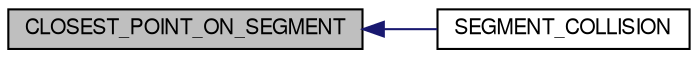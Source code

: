 digraph G
{
  bgcolor="transparent";
  edge [fontname="FreeSans",fontsize=10,labelfontname="FreeSans",labelfontsize=10];
  node [fontname="FreeSans",fontsize=10,shape=record];
  rankdir=LR;
  Node1 [label="CLOSEST_POINT_ON_SEGMENT",height=0.2,width=0.4,color="black", fillcolor="grey75", style="filled" fontcolor="black"];
  Node1 -> Node2 [dir=back,color="midnightblue",fontsize=10,style="solid"];
  Node2 [label="SEGMENT_COLLISION",height=0.2,width=0.4,color="black",URL="$gim__basic__geometry__operations_8h.html#8a9e46c990cbb6a4aa3e85e4c75aad85",tooltip="Find closest points on segments."];
}
